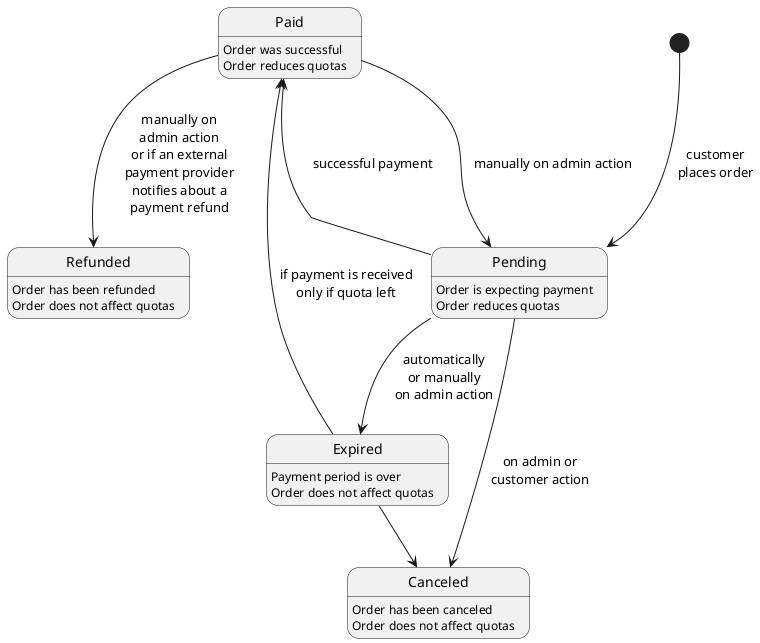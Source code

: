 @startuml

Pending: Order is expecting payment\nOrder reduces quotas
Expired: Payment period is over\nOrder does not affect quotas
Paid: Order was successful\nOrder reduces quotas
Canceled: Order has been canceled\nOrder does not affect quotas
Refunded: Order has been refunded\nOrder does not affect quotas

[*] --> Pending: customer\nplaces order
Pending --> Paid: successful payment
Pending --> Expired: automatically\nor manually\non admin action
Expired --> Paid: if payment is received\nonly if quota left
Expired --> Canceled
Paid --> Refunded: manually on\nadmin action\nor if an external\npayment provider\nnotifies about a\npayment refund
Pending --> Canceled: on admin or\ncustomer action
Paid -> Pending: manually on admin action

@enduml
